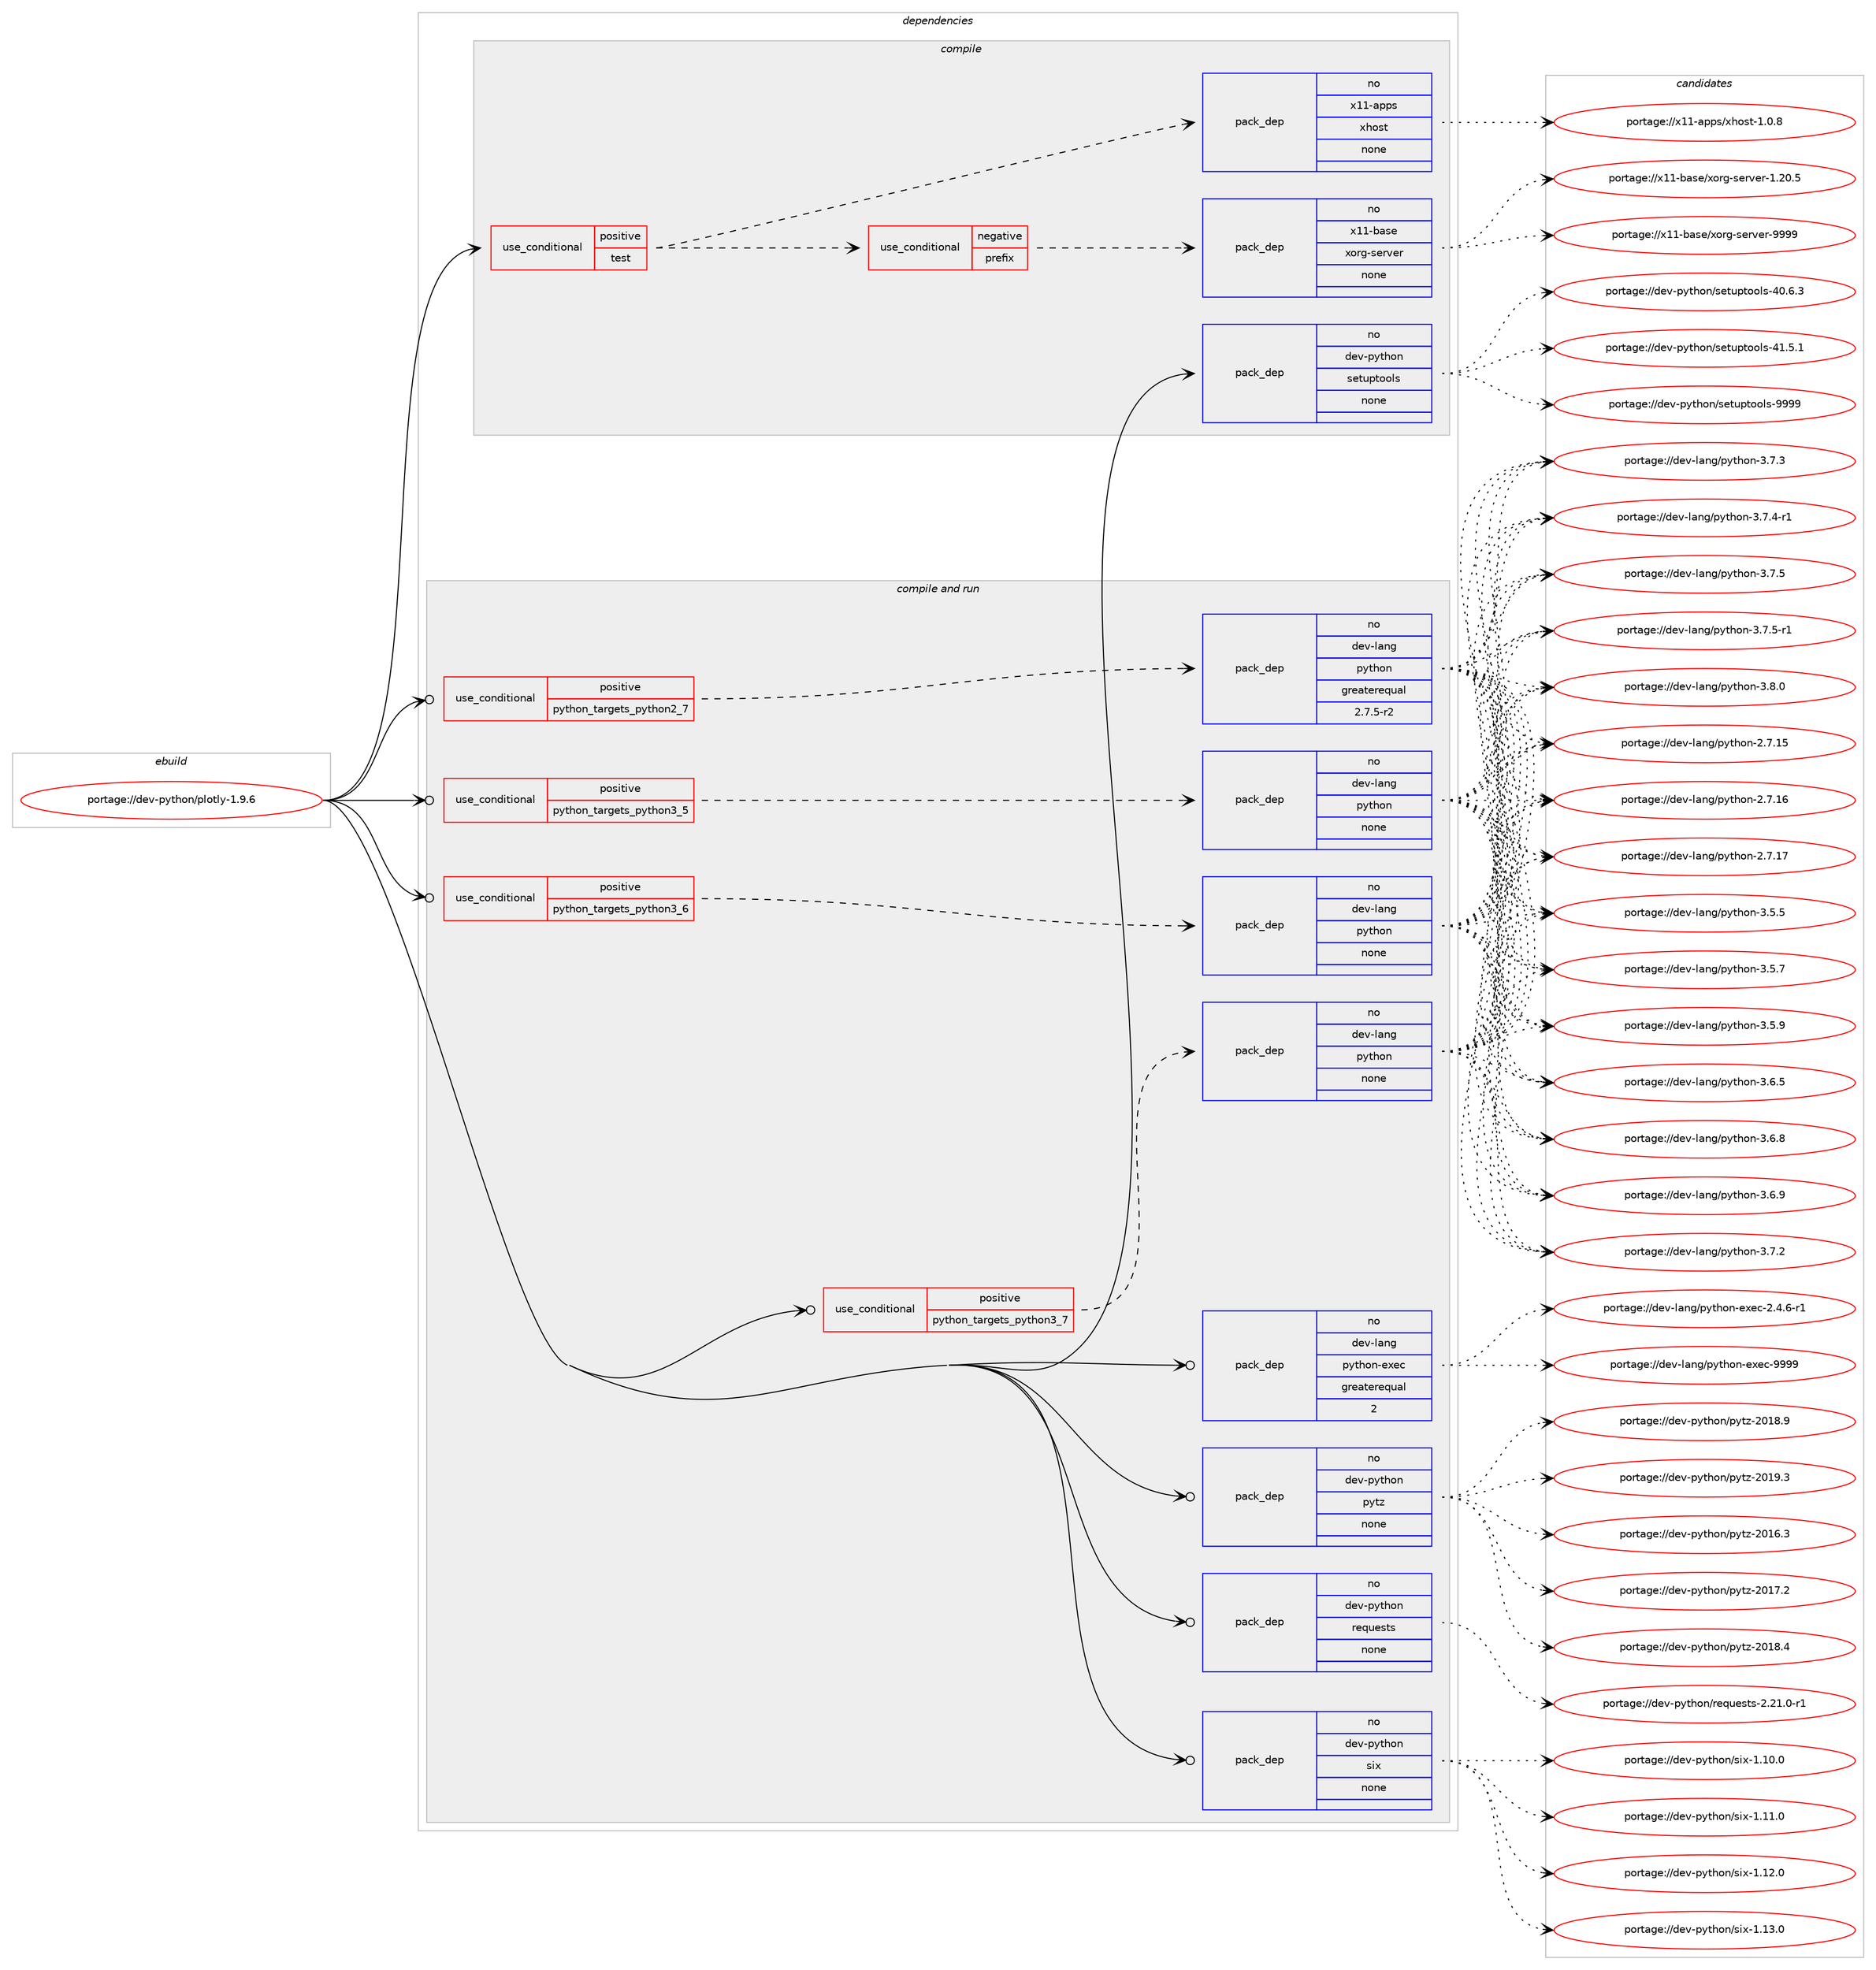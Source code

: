 digraph prolog {

# *************
# Graph options
# *************

newrank=true;
concentrate=true;
compound=true;
graph [rankdir=LR,fontname=Helvetica,fontsize=10,ranksep=1.5];#, ranksep=2.5, nodesep=0.2];
edge  [arrowhead=vee];
node  [fontname=Helvetica,fontsize=10];

# **********
# The ebuild
# **********

subgraph cluster_leftcol {
color=gray;
rank=same;
label=<<i>ebuild</i>>;
id [label="portage://dev-python/plotly-1.9.6", color=red, width=4, href="../dev-python/plotly-1.9.6.svg"];
}

# ****************
# The dependencies
# ****************

subgraph cluster_midcol {
color=gray;
label=<<i>dependencies</i>>;
subgraph cluster_compile {
fillcolor="#eeeeee";
style=filled;
label=<<i>compile</i>>;
subgraph cond33945 {
dependency157316 [label=<<TABLE BORDER="0" CELLBORDER="1" CELLSPACING="0" CELLPADDING="4"><TR><TD ROWSPAN="3" CELLPADDING="10">use_conditional</TD></TR><TR><TD>positive</TD></TR><TR><TD>test</TD></TR></TABLE>>, shape=none, color=red];
subgraph cond33946 {
dependency157317 [label=<<TABLE BORDER="0" CELLBORDER="1" CELLSPACING="0" CELLPADDING="4"><TR><TD ROWSPAN="3" CELLPADDING="10">use_conditional</TD></TR><TR><TD>negative</TD></TR><TR><TD>prefix</TD></TR></TABLE>>, shape=none, color=red];
subgraph pack120010 {
dependency157318 [label=<<TABLE BORDER="0" CELLBORDER="1" CELLSPACING="0" CELLPADDING="4" WIDTH="220"><TR><TD ROWSPAN="6" CELLPADDING="30">pack_dep</TD></TR><TR><TD WIDTH="110">no</TD></TR><TR><TD>x11-base</TD></TR><TR><TD>xorg-server</TD></TR><TR><TD>none</TD></TR><TR><TD></TD></TR></TABLE>>, shape=none, color=blue];
}
dependency157317:e -> dependency157318:w [weight=20,style="dashed",arrowhead="vee"];
}
dependency157316:e -> dependency157317:w [weight=20,style="dashed",arrowhead="vee"];
subgraph pack120011 {
dependency157319 [label=<<TABLE BORDER="0" CELLBORDER="1" CELLSPACING="0" CELLPADDING="4" WIDTH="220"><TR><TD ROWSPAN="6" CELLPADDING="30">pack_dep</TD></TR><TR><TD WIDTH="110">no</TD></TR><TR><TD>x11-apps</TD></TR><TR><TD>xhost</TD></TR><TR><TD>none</TD></TR><TR><TD></TD></TR></TABLE>>, shape=none, color=blue];
}
dependency157316:e -> dependency157319:w [weight=20,style="dashed",arrowhead="vee"];
}
id:e -> dependency157316:w [weight=20,style="solid",arrowhead="vee"];
subgraph pack120012 {
dependency157320 [label=<<TABLE BORDER="0" CELLBORDER="1" CELLSPACING="0" CELLPADDING="4" WIDTH="220"><TR><TD ROWSPAN="6" CELLPADDING="30">pack_dep</TD></TR><TR><TD WIDTH="110">no</TD></TR><TR><TD>dev-python</TD></TR><TR><TD>setuptools</TD></TR><TR><TD>none</TD></TR><TR><TD></TD></TR></TABLE>>, shape=none, color=blue];
}
id:e -> dependency157320:w [weight=20,style="solid",arrowhead="vee"];
}
subgraph cluster_compileandrun {
fillcolor="#eeeeee";
style=filled;
label=<<i>compile and run</i>>;
subgraph cond33947 {
dependency157321 [label=<<TABLE BORDER="0" CELLBORDER="1" CELLSPACING="0" CELLPADDING="4"><TR><TD ROWSPAN="3" CELLPADDING="10">use_conditional</TD></TR><TR><TD>positive</TD></TR><TR><TD>python_targets_python2_7</TD></TR></TABLE>>, shape=none, color=red];
subgraph pack120013 {
dependency157322 [label=<<TABLE BORDER="0" CELLBORDER="1" CELLSPACING="0" CELLPADDING="4" WIDTH="220"><TR><TD ROWSPAN="6" CELLPADDING="30">pack_dep</TD></TR><TR><TD WIDTH="110">no</TD></TR><TR><TD>dev-lang</TD></TR><TR><TD>python</TD></TR><TR><TD>greaterequal</TD></TR><TR><TD>2.7.5-r2</TD></TR></TABLE>>, shape=none, color=blue];
}
dependency157321:e -> dependency157322:w [weight=20,style="dashed",arrowhead="vee"];
}
id:e -> dependency157321:w [weight=20,style="solid",arrowhead="odotvee"];
subgraph cond33948 {
dependency157323 [label=<<TABLE BORDER="0" CELLBORDER="1" CELLSPACING="0" CELLPADDING="4"><TR><TD ROWSPAN="3" CELLPADDING="10">use_conditional</TD></TR><TR><TD>positive</TD></TR><TR><TD>python_targets_python3_5</TD></TR></TABLE>>, shape=none, color=red];
subgraph pack120014 {
dependency157324 [label=<<TABLE BORDER="0" CELLBORDER="1" CELLSPACING="0" CELLPADDING="4" WIDTH="220"><TR><TD ROWSPAN="6" CELLPADDING="30">pack_dep</TD></TR><TR><TD WIDTH="110">no</TD></TR><TR><TD>dev-lang</TD></TR><TR><TD>python</TD></TR><TR><TD>none</TD></TR><TR><TD></TD></TR></TABLE>>, shape=none, color=blue];
}
dependency157323:e -> dependency157324:w [weight=20,style="dashed",arrowhead="vee"];
}
id:e -> dependency157323:w [weight=20,style="solid",arrowhead="odotvee"];
subgraph cond33949 {
dependency157325 [label=<<TABLE BORDER="0" CELLBORDER="1" CELLSPACING="0" CELLPADDING="4"><TR><TD ROWSPAN="3" CELLPADDING="10">use_conditional</TD></TR><TR><TD>positive</TD></TR><TR><TD>python_targets_python3_6</TD></TR></TABLE>>, shape=none, color=red];
subgraph pack120015 {
dependency157326 [label=<<TABLE BORDER="0" CELLBORDER="1" CELLSPACING="0" CELLPADDING="4" WIDTH="220"><TR><TD ROWSPAN="6" CELLPADDING="30">pack_dep</TD></TR><TR><TD WIDTH="110">no</TD></TR><TR><TD>dev-lang</TD></TR><TR><TD>python</TD></TR><TR><TD>none</TD></TR><TR><TD></TD></TR></TABLE>>, shape=none, color=blue];
}
dependency157325:e -> dependency157326:w [weight=20,style="dashed",arrowhead="vee"];
}
id:e -> dependency157325:w [weight=20,style="solid",arrowhead="odotvee"];
subgraph cond33950 {
dependency157327 [label=<<TABLE BORDER="0" CELLBORDER="1" CELLSPACING="0" CELLPADDING="4"><TR><TD ROWSPAN="3" CELLPADDING="10">use_conditional</TD></TR><TR><TD>positive</TD></TR><TR><TD>python_targets_python3_7</TD></TR></TABLE>>, shape=none, color=red];
subgraph pack120016 {
dependency157328 [label=<<TABLE BORDER="0" CELLBORDER="1" CELLSPACING="0" CELLPADDING="4" WIDTH="220"><TR><TD ROWSPAN="6" CELLPADDING="30">pack_dep</TD></TR><TR><TD WIDTH="110">no</TD></TR><TR><TD>dev-lang</TD></TR><TR><TD>python</TD></TR><TR><TD>none</TD></TR><TR><TD></TD></TR></TABLE>>, shape=none, color=blue];
}
dependency157327:e -> dependency157328:w [weight=20,style="dashed",arrowhead="vee"];
}
id:e -> dependency157327:w [weight=20,style="solid",arrowhead="odotvee"];
subgraph pack120017 {
dependency157329 [label=<<TABLE BORDER="0" CELLBORDER="1" CELLSPACING="0" CELLPADDING="4" WIDTH="220"><TR><TD ROWSPAN="6" CELLPADDING="30">pack_dep</TD></TR><TR><TD WIDTH="110">no</TD></TR><TR><TD>dev-lang</TD></TR><TR><TD>python-exec</TD></TR><TR><TD>greaterequal</TD></TR><TR><TD>2</TD></TR></TABLE>>, shape=none, color=blue];
}
id:e -> dependency157329:w [weight=20,style="solid",arrowhead="odotvee"];
subgraph pack120018 {
dependency157330 [label=<<TABLE BORDER="0" CELLBORDER="1" CELLSPACING="0" CELLPADDING="4" WIDTH="220"><TR><TD ROWSPAN="6" CELLPADDING="30">pack_dep</TD></TR><TR><TD WIDTH="110">no</TD></TR><TR><TD>dev-python</TD></TR><TR><TD>pytz</TD></TR><TR><TD>none</TD></TR><TR><TD></TD></TR></TABLE>>, shape=none, color=blue];
}
id:e -> dependency157330:w [weight=20,style="solid",arrowhead="odotvee"];
subgraph pack120019 {
dependency157331 [label=<<TABLE BORDER="0" CELLBORDER="1" CELLSPACING="0" CELLPADDING="4" WIDTH="220"><TR><TD ROWSPAN="6" CELLPADDING="30">pack_dep</TD></TR><TR><TD WIDTH="110">no</TD></TR><TR><TD>dev-python</TD></TR><TR><TD>requests</TD></TR><TR><TD>none</TD></TR><TR><TD></TD></TR></TABLE>>, shape=none, color=blue];
}
id:e -> dependency157331:w [weight=20,style="solid",arrowhead="odotvee"];
subgraph pack120020 {
dependency157332 [label=<<TABLE BORDER="0" CELLBORDER="1" CELLSPACING="0" CELLPADDING="4" WIDTH="220"><TR><TD ROWSPAN="6" CELLPADDING="30">pack_dep</TD></TR><TR><TD WIDTH="110">no</TD></TR><TR><TD>dev-python</TD></TR><TR><TD>six</TD></TR><TR><TD>none</TD></TR><TR><TD></TD></TR></TABLE>>, shape=none, color=blue];
}
id:e -> dependency157332:w [weight=20,style="solid",arrowhead="odotvee"];
}
subgraph cluster_run {
fillcolor="#eeeeee";
style=filled;
label=<<i>run</i>>;
}
}

# **************
# The candidates
# **************

subgraph cluster_choices {
rank=same;
color=gray;
label=<<i>candidates</i>>;

subgraph choice120010 {
color=black;
nodesep=1;
choiceportage1204949459897115101471201111141034511510111411810111445494650484653 [label="portage://x11-base/xorg-server-1.20.5", color=red, width=4,href="../x11-base/xorg-server-1.20.5.svg"];
choiceportage120494945989711510147120111114103451151011141181011144557575757 [label="portage://x11-base/xorg-server-9999", color=red, width=4,href="../x11-base/xorg-server-9999.svg"];
dependency157318:e -> choiceportage1204949459897115101471201111141034511510111411810111445494650484653:w [style=dotted,weight="100"];
dependency157318:e -> choiceportage120494945989711510147120111114103451151011141181011144557575757:w [style=dotted,weight="100"];
}
subgraph choice120011 {
color=black;
nodesep=1;
choiceportage1204949459711211211547120104111115116454946484656 [label="portage://x11-apps/xhost-1.0.8", color=red, width=4,href="../x11-apps/xhost-1.0.8.svg"];
dependency157319:e -> choiceportage1204949459711211211547120104111115116454946484656:w [style=dotted,weight="100"];
}
subgraph choice120012 {
color=black;
nodesep=1;
choiceportage100101118451121211161041111104711510111611711211611111110811545524846544651 [label="portage://dev-python/setuptools-40.6.3", color=red, width=4,href="../dev-python/setuptools-40.6.3.svg"];
choiceportage100101118451121211161041111104711510111611711211611111110811545524946534649 [label="portage://dev-python/setuptools-41.5.1", color=red, width=4,href="../dev-python/setuptools-41.5.1.svg"];
choiceportage10010111845112121116104111110471151011161171121161111111081154557575757 [label="portage://dev-python/setuptools-9999", color=red, width=4,href="../dev-python/setuptools-9999.svg"];
dependency157320:e -> choiceportage100101118451121211161041111104711510111611711211611111110811545524846544651:w [style=dotted,weight="100"];
dependency157320:e -> choiceportage100101118451121211161041111104711510111611711211611111110811545524946534649:w [style=dotted,weight="100"];
dependency157320:e -> choiceportage10010111845112121116104111110471151011161171121161111111081154557575757:w [style=dotted,weight="100"];
}
subgraph choice120013 {
color=black;
nodesep=1;
choiceportage10010111845108971101034711212111610411111045504655464953 [label="portage://dev-lang/python-2.7.15", color=red, width=4,href="../dev-lang/python-2.7.15.svg"];
choiceportage10010111845108971101034711212111610411111045504655464954 [label="portage://dev-lang/python-2.7.16", color=red, width=4,href="../dev-lang/python-2.7.16.svg"];
choiceportage10010111845108971101034711212111610411111045504655464955 [label="portage://dev-lang/python-2.7.17", color=red, width=4,href="../dev-lang/python-2.7.17.svg"];
choiceportage100101118451089711010347112121116104111110455146534653 [label="portage://dev-lang/python-3.5.5", color=red, width=4,href="../dev-lang/python-3.5.5.svg"];
choiceportage100101118451089711010347112121116104111110455146534655 [label="portage://dev-lang/python-3.5.7", color=red, width=4,href="../dev-lang/python-3.5.7.svg"];
choiceportage100101118451089711010347112121116104111110455146534657 [label="portage://dev-lang/python-3.5.9", color=red, width=4,href="../dev-lang/python-3.5.9.svg"];
choiceportage100101118451089711010347112121116104111110455146544653 [label="portage://dev-lang/python-3.6.5", color=red, width=4,href="../dev-lang/python-3.6.5.svg"];
choiceportage100101118451089711010347112121116104111110455146544656 [label="portage://dev-lang/python-3.6.8", color=red, width=4,href="../dev-lang/python-3.6.8.svg"];
choiceportage100101118451089711010347112121116104111110455146544657 [label="portage://dev-lang/python-3.6.9", color=red, width=4,href="../dev-lang/python-3.6.9.svg"];
choiceportage100101118451089711010347112121116104111110455146554650 [label="portage://dev-lang/python-3.7.2", color=red, width=4,href="../dev-lang/python-3.7.2.svg"];
choiceportage100101118451089711010347112121116104111110455146554651 [label="portage://dev-lang/python-3.7.3", color=red, width=4,href="../dev-lang/python-3.7.3.svg"];
choiceportage1001011184510897110103471121211161041111104551465546524511449 [label="portage://dev-lang/python-3.7.4-r1", color=red, width=4,href="../dev-lang/python-3.7.4-r1.svg"];
choiceportage100101118451089711010347112121116104111110455146554653 [label="portage://dev-lang/python-3.7.5", color=red, width=4,href="../dev-lang/python-3.7.5.svg"];
choiceportage1001011184510897110103471121211161041111104551465546534511449 [label="portage://dev-lang/python-3.7.5-r1", color=red, width=4,href="../dev-lang/python-3.7.5-r1.svg"];
choiceportage100101118451089711010347112121116104111110455146564648 [label="portage://dev-lang/python-3.8.0", color=red, width=4,href="../dev-lang/python-3.8.0.svg"];
dependency157322:e -> choiceportage10010111845108971101034711212111610411111045504655464953:w [style=dotted,weight="100"];
dependency157322:e -> choiceportage10010111845108971101034711212111610411111045504655464954:w [style=dotted,weight="100"];
dependency157322:e -> choiceportage10010111845108971101034711212111610411111045504655464955:w [style=dotted,weight="100"];
dependency157322:e -> choiceportage100101118451089711010347112121116104111110455146534653:w [style=dotted,weight="100"];
dependency157322:e -> choiceportage100101118451089711010347112121116104111110455146534655:w [style=dotted,weight="100"];
dependency157322:e -> choiceportage100101118451089711010347112121116104111110455146534657:w [style=dotted,weight="100"];
dependency157322:e -> choiceportage100101118451089711010347112121116104111110455146544653:w [style=dotted,weight="100"];
dependency157322:e -> choiceportage100101118451089711010347112121116104111110455146544656:w [style=dotted,weight="100"];
dependency157322:e -> choiceportage100101118451089711010347112121116104111110455146544657:w [style=dotted,weight="100"];
dependency157322:e -> choiceportage100101118451089711010347112121116104111110455146554650:w [style=dotted,weight="100"];
dependency157322:e -> choiceportage100101118451089711010347112121116104111110455146554651:w [style=dotted,weight="100"];
dependency157322:e -> choiceportage1001011184510897110103471121211161041111104551465546524511449:w [style=dotted,weight="100"];
dependency157322:e -> choiceportage100101118451089711010347112121116104111110455146554653:w [style=dotted,weight="100"];
dependency157322:e -> choiceportage1001011184510897110103471121211161041111104551465546534511449:w [style=dotted,weight="100"];
dependency157322:e -> choiceportage100101118451089711010347112121116104111110455146564648:w [style=dotted,weight="100"];
}
subgraph choice120014 {
color=black;
nodesep=1;
choiceportage10010111845108971101034711212111610411111045504655464953 [label="portage://dev-lang/python-2.7.15", color=red, width=4,href="../dev-lang/python-2.7.15.svg"];
choiceportage10010111845108971101034711212111610411111045504655464954 [label="portage://dev-lang/python-2.7.16", color=red, width=4,href="../dev-lang/python-2.7.16.svg"];
choiceportage10010111845108971101034711212111610411111045504655464955 [label="portage://dev-lang/python-2.7.17", color=red, width=4,href="../dev-lang/python-2.7.17.svg"];
choiceportage100101118451089711010347112121116104111110455146534653 [label="portage://dev-lang/python-3.5.5", color=red, width=4,href="../dev-lang/python-3.5.5.svg"];
choiceportage100101118451089711010347112121116104111110455146534655 [label="portage://dev-lang/python-3.5.7", color=red, width=4,href="../dev-lang/python-3.5.7.svg"];
choiceportage100101118451089711010347112121116104111110455146534657 [label="portage://dev-lang/python-3.5.9", color=red, width=4,href="../dev-lang/python-3.5.9.svg"];
choiceportage100101118451089711010347112121116104111110455146544653 [label="portage://dev-lang/python-3.6.5", color=red, width=4,href="../dev-lang/python-3.6.5.svg"];
choiceportage100101118451089711010347112121116104111110455146544656 [label="portage://dev-lang/python-3.6.8", color=red, width=4,href="../dev-lang/python-3.6.8.svg"];
choiceportage100101118451089711010347112121116104111110455146544657 [label="portage://dev-lang/python-3.6.9", color=red, width=4,href="../dev-lang/python-3.6.9.svg"];
choiceportage100101118451089711010347112121116104111110455146554650 [label="portage://dev-lang/python-3.7.2", color=red, width=4,href="../dev-lang/python-3.7.2.svg"];
choiceportage100101118451089711010347112121116104111110455146554651 [label="portage://dev-lang/python-3.7.3", color=red, width=4,href="../dev-lang/python-3.7.3.svg"];
choiceportage1001011184510897110103471121211161041111104551465546524511449 [label="portage://dev-lang/python-3.7.4-r1", color=red, width=4,href="../dev-lang/python-3.7.4-r1.svg"];
choiceportage100101118451089711010347112121116104111110455146554653 [label="portage://dev-lang/python-3.7.5", color=red, width=4,href="../dev-lang/python-3.7.5.svg"];
choiceportage1001011184510897110103471121211161041111104551465546534511449 [label="portage://dev-lang/python-3.7.5-r1", color=red, width=4,href="../dev-lang/python-3.7.5-r1.svg"];
choiceportage100101118451089711010347112121116104111110455146564648 [label="portage://dev-lang/python-3.8.0", color=red, width=4,href="../dev-lang/python-3.8.0.svg"];
dependency157324:e -> choiceportage10010111845108971101034711212111610411111045504655464953:w [style=dotted,weight="100"];
dependency157324:e -> choiceportage10010111845108971101034711212111610411111045504655464954:w [style=dotted,weight="100"];
dependency157324:e -> choiceportage10010111845108971101034711212111610411111045504655464955:w [style=dotted,weight="100"];
dependency157324:e -> choiceportage100101118451089711010347112121116104111110455146534653:w [style=dotted,weight="100"];
dependency157324:e -> choiceportage100101118451089711010347112121116104111110455146534655:w [style=dotted,weight="100"];
dependency157324:e -> choiceportage100101118451089711010347112121116104111110455146534657:w [style=dotted,weight="100"];
dependency157324:e -> choiceportage100101118451089711010347112121116104111110455146544653:w [style=dotted,weight="100"];
dependency157324:e -> choiceportage100101118451089711010347112121116104111110455146544656:w [style=dotted,weight="100"];
dependency157324:e -> choiceportage100101118451089711010347112121116104111110455146544657:w [style=dotted,weight="100"];
dependency157324:e -> choiceportage100101118451089711010347112121116104111110455146554650:w [style=dotted,weight="100"];
dependency157324:e -> choiceportage100101118451089711010347112121116104111110455146554651:w [style=dotted,weight="100"];
dependency157324:e -> choiceportage1001011184510897110103471121211161041111104551465546524511449:w [style=dotted,weight="100"];
dependency157324:e -> choiceportage100101118451089711010347112121116104111110455146554653:w [style=dotted,weight="100"];
dependency157324:e -> choiceportage1001011184510897110103471121211161041111104551465546534511449:w [style=dotted,weight="100"];
dependency157324:e -> choiceportage100101118451089711010347112121116104111110455146564648:w [style=dotted,weight="100"];
}
subgraph choice120015 {
color=black;
nodesep=1;
choiceportage10010111845108971101034711212111610411111045504655464953 [label="portage://dev-lang/python-2.7.15", color=red, width=4,href="../dev-lang/python-2.7.15.svg"];
choiceportage10010111845108971101034711212111610411111045504655464954 [label="portage://dev-lang/python-2.7.16", color=red, width=4,href="../dev-lang/python-2.7.16.svg"];
choiceportage10010111845108971101034711212111610411111045504655464955 [label="portage://dev-lang/python-2.7.17", color=red, width=4,href="../dev-lang/python-2.7.17.svg"];
choiceportage100101118451089711010347112121116104111110455146534653 [label="portage://dev-lang/python-3.5.5", color=red, width=4,href="../dev-lang/python-3.5.5.svg"];
choiceportage100101118451089711010347112121116104111110455146534655 [label="portage://dev-lang/python-3.5.7", color=red, width=4,href="../dev-lang/python-3.5.7.svg"];
choiceportage100101118451089711010347112121116104111110455146534657 [label="portage://dev-lang/python-3.5.9", color=red, width=4,href="../dev-lang/python-3.5.9.svg"];
choiceportage100101118451089711010347112121116104111110455146544653 [label="portage://dev-lang/python-3.6.5", color=red, width=4,href="../dev-lang/python-3.6.5.svg"];
choiceportage100101118451089711010347112121116104111110455146544656 [label="portage://dev-lang/python-3.6.8", color=red, width=4,href="../dev-lang/python-3.6.8.svg"];
choiceportage100101118451089711010347112121116104111110455146544657 [label="portage://dev-lang/python-3.6.9", color=red, width=4,href="../dev-lang/python-3.6.9.svg"];
choiceportage100101118451089711010347112121116104111110455146554650 [label="portage://dev-lang/python-3.7.2", color=red, width=4,href="../dev-lang/python-3.7.2.svg"];
choiceportage100101118451089711010347112121116104111110455146554651 [label="portage://dev-lang/python-3.7.3", color=red, width=4,href="../dev-lang/python-3.7.3.svg"];
choiceportage1001011184510897110103471121211161041111104551465546524511449 [label="portage://dev-lang/python-3.7.4-r1", color=red, width=4,href="../dev-lang/python-3.7.4-r1.svg"];
choiceportage100101118451089711010347112121116104111110455146554653 [label="portage://dev-lang/python-3.7.5", color=red, width=4,href="../dev-lang/python-3.7.5.svg"];
choiceportage1001011184510897110103471121211161041111104551465546534511449 [label="portage://dev-lang/python-3.7.5-r1", color=red, width=4,href="../dev-lang/python-3.7.5-r1.svg"];
choiceportage100101118451089711010347112121116104111110455146564648 [label="portage://dev-lang/python-3.8.0", color=red, width=4,href="../dev-lang/python-3.8.0.svg"];
dependency157326:e -> choiceportage10010111845108971101034711212111610411111045504655464953:w [style=dotted,weight="100"];
dependency157326:e -> choiceportage10010111845108971101034711212111610411111045504655464954:w [style=dotted,weight="100"];
dependency157326:e -> choiceportage10010111845108971101034711212111610411111045504655464955:w [style=dotted,weight="100"];
dependency157326:e -> choiceportage100101118451089711010347112121116104111110455146534653:w [style=dotted,weight="100"];
dependency157326:e -> choiceportage100101118451089711010347112121116104111110455146534655:w [style=dotted,weight="100"];
dependency157326:e -> choiceportage100101118451089711010347112121116104111110455146534657:w [style=dotted,weight="100"];
dependency157326:e -> choiceportage100101118451089711010347112121116104111110455146544653:w [style=dotted,weight="100"];
dependency157326:e -> choiceportage100101118451089711010347112121116104111110455146544656:w [style=dotted,weight="100"];
dependency157326:e -> choiceportage100101118451089711010347112121116104111110455146544657:w [style=dotted,weight="100"];
dependency157326:e -> choiceportage100101118451089711010347112121116104111110455146554650:w [style=dotted,weight="100"];
dependency157326:e -> choiceportage100101118451089711010347112121116104111110455146554651:w [style=dotted,weight="100"];
dependency157326:e -> choiceportage1001011184510897110103471121211161041111104551465546524511449:w [style=dotted,weight="100"];
dependency157326:e -> choiceportage100101118451089711010347112121116104111110455146554653:w [style=dotted,weight="100"];
dependency157326:e -> choiceportage1001011184510897110103471121211161041111104551465546534511449:w [style=dotted,weight="100"];
dependency157326:e -> choiceportage100101118451089711010347112121116104111110455146564648:w [style=dotted,weight="100"];
}
subgraph choice120016 {
color=black;
nodesep=1;
choiceportage10010111845108971101034711212111610411111045504655464953 [label="portage://dev-lang/python-2.7.15", color=red, width=4,href="../dev-lang/python-2.7.15.svg"];
choiceportage10010111845108971101034711212111610411111045504655464954 [label="portage://dev-lang/python-2.7.16", color=red, width=4,href="../dev-lang/python-2.7.16.svg"];
choiceportage10010111845108971101034711212111610411111045504655464955 [label="portage://dev-lang/python-2.7.17", color=red, width=4,href="../dev-lang/python-2.7.17.svg"];
choiceportage100101118451089711010347112121116104111110455146534653 [label="portage://dev-lang/python-3.5.5", color=red, width=4,href="../dev-lang/python-3.5.5.svg"];
choiceportage100101118451089711010347112121116104111110455146534655 [label="portage://dev-lang/python-3.5.7", color=red, width=4,href="../dev-lang/python-3.5.7.svg"];
choiceportage100101118451089711010347112121116104111110455146534657 [label="portage://dev-lang/python-3.5.9", color=red, width=4,href="../dev-lang/python-3.5.9.svg"];
choiceportage100101118451089711010347112121116104111110455146544653 [label="portage://dev-lang/python-3.6.5", color=red, width=4,href="../dev-lang/python-3.6.5.svg"];
choiceportage100101118451089711010347112121116104111110455146544656 [label="portage://dev-lang/python-3.6.8", color=red, width=4,href="../dev-lang/python-3.6.8.svg"];
choiceportage100101118451089711010347112121116104111110455146544657 [label="portage://dev-lang/python-3.6.9", color=red, width=4,href="../dev-lang/python-3.6.9.svg"];
choiceportage100101118451089711010347112121116104111110455146554650 [label="portage://dev-lang/python-3.7.2", color=red, width=4,href="../dev-lang/python-3.7.2.svg"];
choiceportage100101118451089711010347112121116104111110455146554651 [label="portage://dev-lang/python-3.7.3", color=red, width=4,href="../dev-lang/python-3.7.3.svg"];
choiceportage1001011184510897110103471121211161041111104551465546524511449 [label="portage://dev-lang/python-3.7.4-r1", color=red, width=4,href="../dev-lang/python-3.7.4-r1.svg"];
choiceportage100101118451089711010347112121116104111110455146554653 [label="portage://dev-lang/python-3.7.5", color=red, width=4,href="../dev-lang/python-3.7.5.svg"];
choiceportage1001011184510897110103471121211161041111104551465546534511449 [label="portage://dev-lang/python-3.7.5-r1", color=red, width=4,href="../dev-lang/python-3.7.5-r1.svg"];
choiceportage100101118451089711010347112121116104111110455146564648 [label="portage://dev-lang/python-3.8.0", color=red, width=4,href="../dev-lang/python-3.8.0.svg"];
dependency157328:e -> choiceportage10010111845108971101034711212111610411111045504655464953:w [style=dotted,weight="100"];
dependency157328:e -> choiceportage10010111845108971101034711212111610411111045504655464954:w [style=dotted,weight="100"];
dependency157328:e -> choiceportage10010111845108971101034711212111610411111045504655464955:w [style=dotted,weight="100"];
dependency157328:e -> choiceportage100101118451089711010347112121116104111110455146534653:w [style=dotted,weight="100"];
dependency157328:e -> choiceportage100101118451089711010347112121116104111110455146534655:w [style=dotted,weight="100"];
dependency157328:e -> choiceportage100101118451089711010347112121116104111110455146534657:w [style=dotted,weight="100"];
dependency157328:e -> choiceportage100101118451089711010347112121116104111110455146544653:w [style=dotted,weight="100"];
dependency157328:e -> choiceportage100101118451089711010347112121116104111110455146544656:w [style=dotted,weight="100"];
dependency157328:e -> choiceportage100101118451089711010347112121116104111110455146544657:w [style=dotted,weight="100"];
dependency157328:e -> choiceportage100101118451089711010347112121116104111110455146554650:w [style=dotted,weight="100"];
dependency157328:e -> choiceportage100101118451089711010347112121116104111110455146554651:w [style=dotted,weight="100"];
dependency157328:e -> choiceportage1001011184510897110103471121211161041111104551465546524511449:w [style=dotted,weight="100"];
dependency157328:e -> choiceportage100101118451089711010347112121116104111110455146554653:w [style=dotted,weight="100"];
dependency157328:e -> choiceportage1001011184510897110103471121211161041111104551465546534511449:w [style=dotted,weight="100"];
dependency157328:e -> choiceportage100101118451089711010347112121116104111110455146564648:w [style=dotted,weight="100"];
}
subgraph choice120017 {
color=black;
nodesep=1;
choiceportage10010111845108971101034711212111610411111045101120101994550465246544511449 [label="portage://dev-lang/python-exec-2.4.6-r1", color=red, width=4,href="../dev-lang/python-exec-2.4.6-r1.svg"];
choiceportage10010111845108971101034711212111610411111045101120101994557575757 [label="portage://dev-lang/python-exec-9999", color=red, width=4,href="../dev-lang/python-exec-9999.svg"];
dependency157329:e -> choiceportage10010111845108971101034711212111610411111045101120101994550465246544511449:w [style=dotted,weight="100"];
dependency157329:e -> choiceportage10010111845108971101034711212111610411111045101120101994557575757:w [style=dotted,weight="100"];
}
subgraph choice120018 {
color=black;
nodesep=1;
choiceportage100101118451121211161041111104711212111612245504849544651 [label="portage://dev-python/pytz-2016.3", color=red, width=4,href="../dev-python/pytz-2016.3.svg"];
choiceportage100101118451121211161041111104711212111612245504849554650 [label="portage://dev-python/pytz-2017.2", color=red, width=4,href="../dev-python/pytz-2017.2.svg"];
choiceportage100101118451121211161041111104711212111612245504849564652 [label="portage://dev-python/pytz-2018.4", color=red, width=4,href="../dev-python/pytz-2018.4.svg"];
choiceportage100101118451121211161041111104711212111612245504849564657 [label="portage://dev-python/pytz-2018.9", color=red, width=4,href="../dev-python/pytz-2018.9.svg"];
choiceportage100101118451121211161041111104711212111612245504849574651 [label="portage://dev-python/pytz-2019.3", color=red, width=4,href="../dev-python/pytz-2019.3.svg"];
dependency157330:e -> choiceportage100101118451121211161041111104711212111612245504849544651:w [style=dotted,weight="100"];
dependency157330:e -> choiceportage100101118451121211161041111104711212111612245504849554650:w [style=dotted,weight="100"];
dependency157330:e -> choiceportage100101118451121211161041111104711212111612245504849564652:w [style=dotted,weight="100"];
dependency157330:e -> choiceportage100101118451121211161041111104711212111612245504849564657:w [style=dotted,weight="100"];
dependency157330:e -> choiceportage100101118451121211161041111104711212111612245504849574651:w [style=dotted,weight="100"];
}
subgraph choice120019 {
color=black;
nodesep=1;
choiceportage1001011184511212111610411111047114101113117101115116115455046504946484511449 [label="portage://dev-python/requests-2.21.0-r1", color=red, width=4,href="../dev-python/requests-2.21.0-r1.svg"];
dependency157331:e -> choiceportage1001011184511212111610411111047114101113117101115116115455046504946484511449:w [style=dotted,weight="100"];
}
subgraph choice120020 {
color=black;
nodesep=1;
choiceportage100101118451121211161041111104711510512045494649484648 [label="portage://dev-python/six-1.10.0", color=red, width=4,href="../dev-python/six-1.10.0.svg"];
choiceportage100101118451121211161041111104711510512045494649494648 [label="portage://dev-python/six-1.11.0", color=red, width=4,href="../dev-python/six-1.11.0.svg"];
choiceportage100101118451121211161041111104711510512045494649504648 [label="portage://dev-python/six-1.12.0", color=red, width=4,href="../dev-python/six-1.12.0.svg"];
choiceportage100101118451121211161041111104711510512045494649514648 [label="portage://dev-python/six-1.13.0", color=red, width=4,href="../dev-python/six-1.13.0.svg"];
dependency157332:e -> choiceportage100101118451121211161041111104711510512045494649484648:w [style=dotted,weight="100"];
dependency157332:e -> choiceportage100101118451121211161041111104711510512045494649494648:w [style=dotted,weight="100"];
dependency157332:e -> choiceportage100101118451121211161041111104711510512045494649504648:w [style=dotted,weight="100"];
dependency157332:e -> choiceportage100101118451121211161041111104711510512045494649514648:w [style=dotted,weight="100"];
}
}

}
